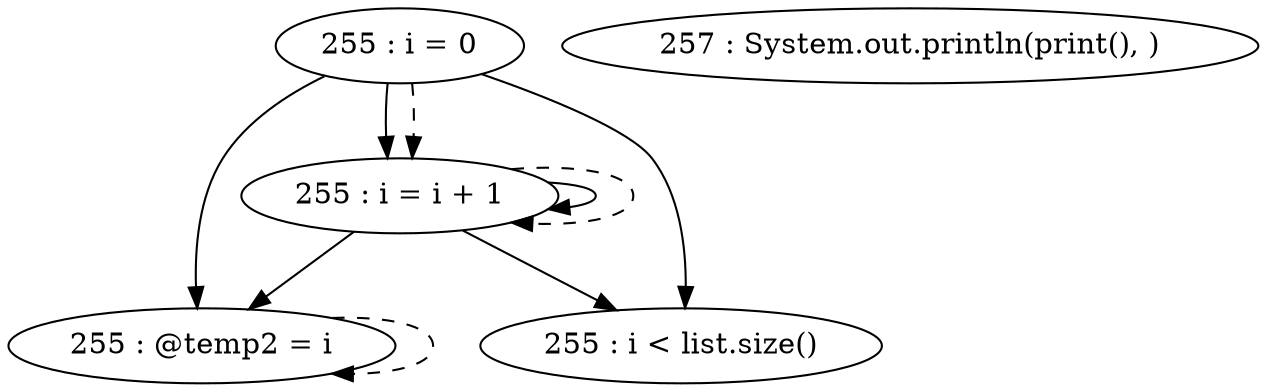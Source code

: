 digraph G {
"255 : i = 0"
"255 : i = 0" -> "255 : i = i + 1"
"255 : i = 0" -> "255 : @temp2 = i"
"255 : i = 0" -> "255 : i < list.size()"
"255 : i = 0" -> "255 : i = i + 1" [style=dashed]
"255 : i < list.size()"
"257 : System.out.println(print(), )"
"255 : @temp2 = i"
"255 : @temp2 = i" -> "255 : @temp2 = i" [style=dashed]
"255 : i = i + 1"
"255 : i = i + 1" -> "255 : i = i + 1"
"255 : i = i + 1" -> "255 : @temp2 = i"
"255 : i = i + 1" -> "255 : i < list.size()"
"255 : i = i + 1" -> "255 : i = i + 1" [style=dashed]
}